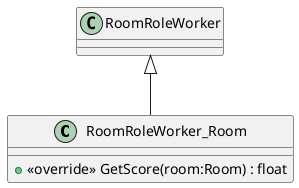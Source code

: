 @startuml
class RoomRoleWorker_Room {
    + <<override>> GetScore(room:Room) : float
}
RoomRoleWorker <|-- RoomRoleWorker_Room
@enduml
